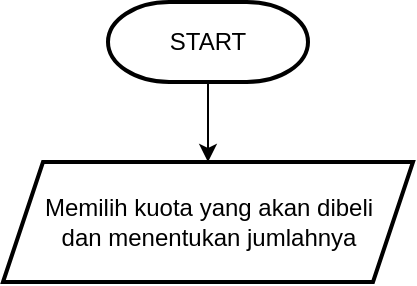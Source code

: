 <mxfile>
    <diagram id="-dRE5J_4f_TV6pn1O5-s" name="Page-1">
        <mxGraphModel dx="650" dy="300" grid="1" gridSize="10" guides="1" tooltips="1" connect="1" arrows="1" fold="1" page="1" pageScale="1" pageWidth="850" pageHeight="1100" math="0" shadow="0">
            <root>
                <mxCell id="0"/>
                <mxCell id="1" parent="0"/>
                <mxCell id="2" value="" style="edgeStyle=none;html=1;" edge="1" parent="1" source="3" target="5">
                    <mxGeometry relative="1" as="geometry"/>
                </mxCell>
                <mxCell id="3" value="START" style="strokeWidth=2;html=1;shape=mxgraph.flowchart.terminator;whiteSpace=wrap;" vertex="1" parent="1">
                    <mxGeometry x="270" y="20" width="100" height="40" as="geometry"/>
                </mxCell>
                <mxCell id="5" value="Memilih kuota yang akan dibeli &lt;br&gt;dan menentukan jumlahnya" style="shape=parallelogram;perimeter=parallelogramPerimeter;whiteSpace=wrap;html=1;fixedSize=1;strokeWidth=2;" vertex="1" parent="1">
                    <mxGeometry x="217.5" y="100" width="205" height="60" as="geometry"/>
                </mxCell>
            </root>
        </mxGraphModel>
    </diagram>
</mxfile>